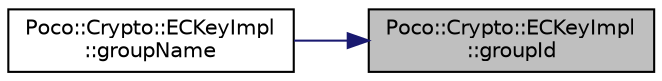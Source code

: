 digraph "Poco::Crypto::ECKeyImpl::groupId"
{
 // LATEX_PDF_SIZE
  edge [fontname="Helvetica",fontsize="10",labelfontname="Helvetica",labelfontsize="10"];
  node [fontname="Helvetica",fontsize="10",shape=record];
  rankdir="RL";
  Node1 [label="Poco::Crypto::ECKeyImpl\l::groupId",height=0.2,width=0.4,color="black", fillcolor="grey75", style="filled", fontcolor="black",tooltip="Returns the EC key length in bits."];
  Node1 -> Node2 [dir="back",color="midnightblue",fontsize="10",style="solid"];
  Node2 [label="Poco::Crypto::ECKeyImpl\l::groupName",height=0.2,width=0.4,color="black", fillcolor="white", style="filled",URL="$classPoco_1_1Crypto_1_1ECKeyImpl.html#afe6758ee10077b07861d47040d6c995d",tooltip="Returns the EC key group integer Id."];
}
